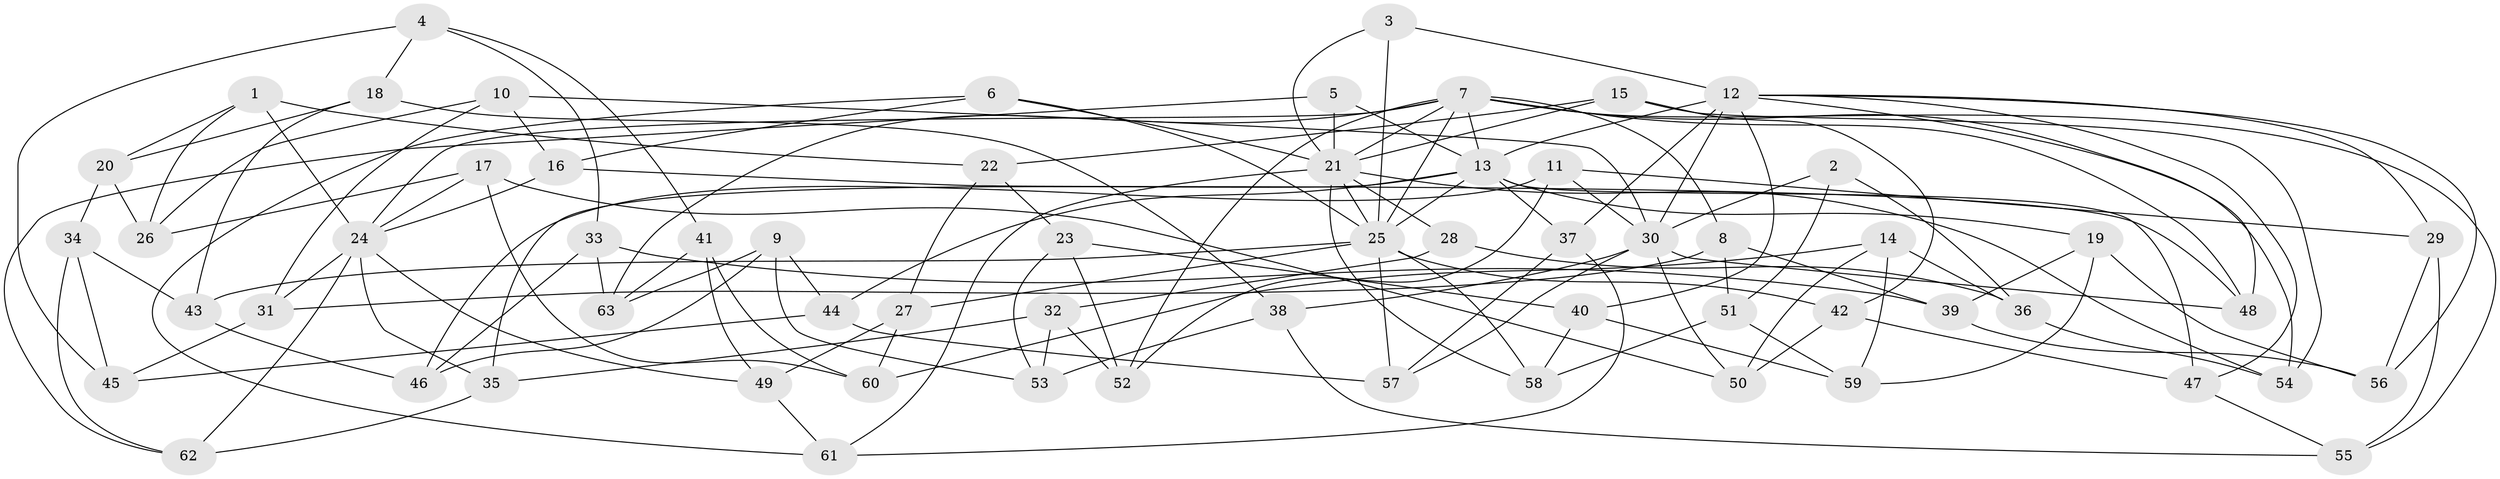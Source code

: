 // original degree distribution, {4: 1.0}
// Generated by graph-tools (version 1.1) at 2025/53/03/04/25 22:53:35]
// undirected, 63 vertices, 142 edges
graph export_dot {
  node [color=gray90,style=filled];
  1;
  2;
  3;
  4;
  5;
  6;
  7;
  8;
  9;
  10;
  11;
  12;
  13;
  14;
  15;
  16;
  17;
  18;
  19;
  20;
  21;
  22;
  23;
  24;
  25;
  26;
  27;
  28;
  29;
  30;
  31;
  32;
  33;
  34;
  35;
  36;
  37;
  38;
  39;
  40;
  41;
  42;
  43;
  44;
  45;
  46;
  47;
  48;
  49;
  50;
  51;
  52;
  53;
  54;
  55;
  56;
  57;
  58;
  59;
  60;
  61;
  62;
  63;
  1 -- 20 [weight=1.0];
  1 -- 22 [weight=1.0];
  1 -- 24 [weight=1.0];
  1 -- 26 [weight=1.0];
  2 -- 30 [weight=2.0];
  2 -- 36 [weight=1.0];
  2 -- 51 [weight=1.0];
  3 -- 12 [weight=1.0];
  3 -- 21 [weight=1.0];
  3 -- 25 [weight=2.0];
  4 -- 18 [weight=1.0];
  4 -- 33 [weight=1.0];
  4 -- 41 [weight=1.0];
  4 -- 45 [weight=1.0];
  5 -- 13 [weight=2.0];
  5 -- 21 [weight=1.0];
  5 -- 62 [weight=1.0];
  6 -- 16 [weight=1.0];
  6 -- 21 [weight=1.0];
  6 -- 25 [weight=1.0];
  6 -- 61 [weight=1.0];
  7 -- 8 [weight=1.0];
  7 -- 13 [weight=1.0];
  7 -- 21 [weight=1.0];
  7 -- 24 [weight=1.0];
  7 -- 25 [weight=1.0];
  7 -- 48 [weight=1.0];
  7 -- 52 [weight=1.0];
  7 -- 54 [weight=1.0];
  7 -- 55 [weight=1.0];
  7 -- 63 [weight=1.0];
  8 -- 31 [weight=1.0];
  8 -- 39 [weight=1.0];
  8 -- 51 [weight=1.0];
  9 -- 44 [weight=1.0];
  9 -- 46 [weight=1.0];
  9 -- 53 [weight=1.0];
  9 -- 63 [weight=1.0];
  10 -- 16 [weight=1.0];
  10 -- 26 [weight=1.0];
  10 -- 30 [weight=1.0];
  10 -- 31 [weight=1.0];
  11 -- 29 [weight=1.0];
  11 -- 30 [weight=1.0];
  11 -- 46 [weight=1.0];
  11 -- 52 [weight=1.0];
  12 -- 13 [weight=1.0];
  12 -- 29 [weight=1.0];
  12 -- 30 [weight=2.0];
  12 -- 37 [weight=1.0];
  12 -- 40 [weight=1.0];
  12 -- 47 [weight=1.0];
  12 -- 48 [weight=1.0];
  12 -- 56 [weight=1.0];
  13 -- 19 [weight=1.0];
  13 -- 25 [weight=1.0];
  13 -- 35 [weight=1.0];
  13 -- 37 [weight=1.0];
  13 -- 44 [weight=1.0];
  13 -- 47 [weight=1.0];
  14 -- 36 [weight=1.0];
  14 -- 50 [weight=1.0];
  14 -- 59 [weight=1.0];
  14 -- 60 [weight=1.0];
  15 -- 21 [weight=1.0];
  15 -- 22 [weight=1.0];
  15 -- 42 [weight=1.0];
  15 -- 54 [weight=1.0];
  16 -- 24 [weight=1.0];
  16 -- 48 [weight=1.0];
  17 -- 24 [weight=1.0];
  17 -- 26 [weight=1.0];
  17 -- 50 [weight=1.0];
  17 -- 60 [weight=1.0];
  18 -- 20 [weight=1.0];
  18 -- 38 [weight=1.0];
  18 -- 43 [weight=1.0];
  19 -- 39 [weight=1.0];
  19 -- 56 [weight=1.0];
  19 -- 59 [weight=1.0];
  20 -- 26 [weight=1.0];
  20 -- 34 [weight=1.0];
  21 -- 25 [weight=2.0];
  21 -- 28 [weight=2.0];
  21 -- 54 [weight=1.0];
  21 -- 58 [weight=1.0];
  21 -- 61 [weight=1.0];
  22 -- 23 [weight=1.0];
  22 -- 27 [weight=1.0];
  23 -- 40 [weight=1.0];
  23 -- 52 [weight=1.0];
  23 -- 53 [weight=1.0];
  24 -- 31 [weight=1.0];
  24 -- 35 [weight=1.0];
  24 -- 49 [weight=1.0];
  24 -- 62 [weight=1.0];
  25 -- 27 [weight=1.0];
  25 -- 42 [weight=1.0];
  25 -- 43 [weight=1.0];
  25 -- 57 [weight=1.0];
  25 -- 58 [weight=1.0];
  27 -- 49 [weight=1.0];
  27 -- 60 [weight=1.0];
  28 -- 32 [weight=1.0];
  28 -- 36 [weight=1.0];
  29 -- 55 [weight=1.0];
  29 -- 56 [weight=1.0];
  30 -- 38 [weight=1.0];
  30 -- 48 [weight=1.0];
  30 -- 50 [weight=1.0];
  30 -- 57 [weight=1.0];
  31 -- 45 [weight=1.0];
  32 -- 35 [weight=1.0];
  32 -- 52 [weight=1.0];
  32 -- 53 [weight=1.0];
  33 -- 39 [weight=1.0];
  33 -- 46 [weight=1.0];
  33 -- 63 [weight=1.0];
  34 -- 43 [weight=1.0];
  34 -- 45 [weight=1.0];
  34 -- 62 [weight=1.0];
  35 -- 62 [weight=1.0];
  36 -- 54 [weight=1.0];
  37 -- 57 [weight=1.0];
  37 -- 61 [weight=1.0];
  38 -- 53 [weight=1.0];
  38 -- 55 [weight=1.0];
  39 -- 56 [weight=1.0];
  40 -- 58 [weight=1.0];
  40 -- 59 [weight=1.0];
  41 -- 49 [weight=1.0];
  41 -- 60 [weight=1.0];
  41 -- 63 [weight=1.0];
  42 -- 47 [weight=1.0];
  42 -- 50 [weight=1.0];
  43 -- 46 [weight=1.0];
  44 -- 45 [weight=1.0];
  44 -- 57 [weight=1.0];
  47 -- 55 [weight=1.0];
  49 -- 61 [weight=1.0];
  51 -- 58 [weight=1.0];
  51 -- 59 [weight=1.0];
}
